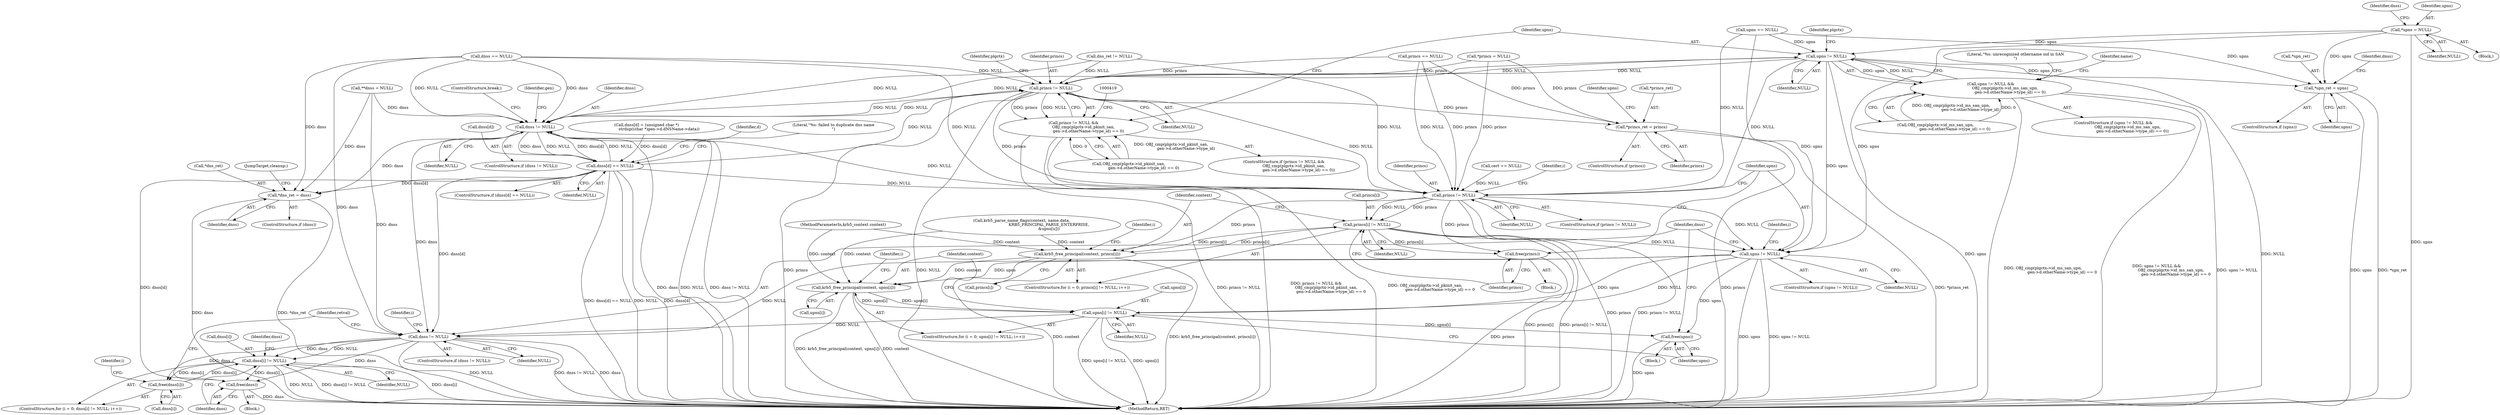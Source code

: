 digraph "0_krb5_50fe4074f188c2d4da0c421e96553acea8378db2@pointer" {
"1000139" [label="(Call,*upns = NULL)"];
"1000451" [label="(Call,upns != NULL)"];
"1000400" [label="(Call,princs != NULL)"];
"1000399" [label="(Call,princs != NULL &&\n                OBJ_cmp(plgctx->id_pkinit_san,\n                        gen->d.otherName->type_id) == 0)"];
"1000511" [label="(Call,dnss != NULL)"];
"1000560" [label="(Call,dnss[d] == NULL)"];
"1000604" [label="(Call,*dns_ret = dnss)"];
"1000613" [label="(Call,princs != NULL)"];
"1000621" [label="(Call,princs[i] != NULL)"];
"1000628" [label="(Call,krb5_free_principal(context, princs[i]))"];
"1000651" [label="(Call,krb5_free_principal(context, upns[i]))"];
"1000644" [label="(Call,upns[i] != NULL)"];
"1000656" [label="(Call,free(upns))"];
"1000659" [label="(Call,dnss != NULL)"];
"1000667" [label="(Call,dnss[i] != NULL)"];
"1000674" [label="(Call,free(dnss[i]))"];
"1000678" [label="(Call,free(dnss))"];
"1000633" [label="(Call,free(princs))"];
"1000636" [label="(Call,upns != NULL)"];
"1000592" [label="(Call,*princs_ret = princs)"];
"1000450" [label="(Call,upns != NULL &&\n                       OBJ_cmp(plgctx->id_ms_san_upn,\n                               gen->d.otherName->type_id) == 0)"];
"1000598" [label="(Call,*upn_ret = upns)"];
"1000561" [label="(Call,dnss[d])"];
"1000667" [label="(Call,dnss[i] != NULL)"];
"1000453" [label="(Identifier,NULL)"];
"1000681" [label="(Identifier,retval)"];
"1000401" [label="(Identifier,princs)"];
"1000402" [label="(Identifier,NULL)"];
"1000595" [label="(Identifier,princs)"];
"1000449" [label="(ControlStructure,if (upns != NULL &&\n                       OBJ_cmp(plgctx->id_ms_san_upn,\n                               gen->d.otherName->type_id) == 0))"];
"1000661" [label="(Identifier,NULL)"];
"1000590" [label="(ControlStructure,if (princs))"];
"1000451" [label="(Call,upns != NULL)"];
"1000622" [label="(Call,princs[i])"];
"1000628" [label="(Call,krb5_free_principal(context, princs[i]))"];
"1000635" [label="(ControlStructure,if (upns != NULL))"];
"1000675" [label="(Call,dnss[i])"];
"1000505" [label="(Literal,\"%s: unrecognized othername oid in SAN\n\")"];
"1000403" [label="(Call,OBJ_cmp(plgctx->id_pkinit_san,\n                        gen->d.otherName->type_id) == 0)"];
"1000330" [label="(Call,dnss == NULL)"];
"1000601" [label="(Identifier,upns)"];
"1000139" [label="(Call,*upns = NULL)"];
"1000608" [label="(JumpTarget,cleanup:)"];
"1000658" [label="(ControlStructure,if (dnss != NULL))"];
"1000104" [label="(MethodParameterIn,krb5_context context)"];
"1000614" [label="(Identifier,princs)"];
"1000615" [label="(Identifier,NULL)"];
"1000285" [label="(Call,princs == NULL)"];
"1000307" [label="(Call,upns == NULL)"];
"1000625" [label="(Identifier,NULL)"];
"1000605" [label="(Call,*dns_ret)"];
"1000650" [label="(Identifier,i)"];
"1000645" [label="(Call,upns[i])"];
"1000513" [label="(Identifier,NULL)"];
"1000454" [label="(Call,OBJ_cmp(plgctx->id_ms_san_upn,\n                               gen->d.otherName->type_id) == 0)"];
"1000634" [label="(Identifier,princs)"];
"1000630" [label="(Call,princs[i])"];
"1000144" [label="(Identifier,dnss)"];
"1000597" [label="(Identifier,upns)"];
"1000640" [label="(ControlStructure,for (i = 0; upns[i] != NULL; i++))"];
"1000603" [label="(Identifier,dnss)"];
"1000639" [label="(Block,)"];
"1000637" [label="(Identifier,upns)"];
"1000575" [label="(ControlStructure,break;)"];
"1000450" [label="(Call,upns != NULL &&\n                       OBJ_cmp(plgctx->id_ms_san_upn,\n                               gen->d.otherName->type_id) == 0)"];
"1000636" [label="(Call,upns != NULL)"];
"1000607" [label="(Identifier,dnss)"];
"1000633" [label="(Call,free(princs))"];
"1000617" [label="(ControlStructure,for (i = 0; princs[i] != NULL; i++))"];
"1000671" [label="(Identifier,NULL)"];
"1000642" [label="(Identifier,i)"];
"1000682" [label="(MethodReturn,RET)"];
"1000674" [label="(Call,free(dnss[i]))"];
"1000593" [label="(Call,*princs_ret)"];
"1000613" [label="(Call,princs != NULL)"];
"1000143" [label="(Call,**dnss = NULL)"];
"1000140" [label="(Identifier,upns)"];
"1000659" [label="(Call,dnss != NULL)"];
"1000559" [label="(ControlStructure,if (dnss[d] == NULL))"];
"1000644" [label="(Call,upns[i] != NULL)"];
"1000663" [label="(ControlStructure,for (i = 0; dnss[i] != NULL; i++))"];
"1000616" [label="(Block,)"];
"1000599" [label="(Call,*upn_ret)"];
"1000564" [label="(Identifier,NULL)"];
"1000141" [label="(Identifier,NULL)"];
"1000511" [label="(Call,dnss != NULL)"];
"1000520" [label="(Identifier,gen)"];
"1000629" [label="(Identifier,context)"];
"1000457" [label="(Identifier,plgctx)"];
"1000627" [label="(Identifier,i)"];
"1000406" [label="(Identifier,plgctx)"];
"1000510" [label="(ControlStructure,if (dnss != NULL))"];
"1000400" [label="(Call,princs != NULL)"];
"1000656" [label="(Call,free(upns))"];
"1000210" [label="(Call,cert == NULL)"];
"1000660" [label="(Identifier,dnss)"];
"1000673" [label="(Identifier,i)"];
"1000316" [label="(Call,dns_ret != NULL)"];
"1000399" [label="(Call,princs != NULL &&\n                OBJ_cmp(plgctx->id_pkinit_san,\n                        gen->d.otherName->type_id) == 0)"];
"1000619" [label="(Identifier,i)"];
"1000452" [label="(Identifier,upns)"];
"1000648" [label="(Identifier,NULL)"];
"1000471" [label="(Identifier,name)"];
"1000111" [label="(Block,)"];
"1000638" [label="(Identifier,NULL)"];
"1000652" [label="(Identifier,context)"];
"1000602" [label="(ControlStructure,if (dnss))"];
"1000604" [label="(Call,*dns_ret = dnss)"];
"1000560" [label="(Call,dnss[d] == NULL)"];
"1000657" [label="(Identifier,upns)"];
"1000512" [label="(Identifier,dnss)"];
"1000651" [label="(Call,krb5_free_principal(context, upns[i]))"];
"1000135" [label="(Call,*princs = NULL)"];
"1000480" [label="(Call,krb5_parse_name_flags(context, name.data,\n                                            KRB5_PRINCIPAL_PARSE_ENTERPRISE,\n                                            &upns[u]))"];
"1000668" [label="(Call,dnss[i])"];
"1000662" [label="(Block,)"];
"1000398" [label="(ControlStructure,if (princs != NULL &&\n                OBJ_cmp(plgctx->id_pkinit_san,\n                        gen->d.otherName->type_id) == 0))"];
"1000621" [label="(Call,princs[i] != NULL)"];
"1000679" [label="(Identifier,dnss)"];
"1000598" [label="(Call,*upn_ret = upns)"];
"1000676" [label="(Identifier,dnss)"];
"1000592" [label="(Call,*princs_ret = princs)"];
"1000596" [label="(ControlStructure,if (upns))"];
"1000665" [label="(Identifier,i)"];
"1000543" [label="(Call,dnss[d] = (unsigned char *)\n                    strdup((char *)gen->d.dNSName->data))"];
"1000612" [label="(ControlStructure,if (princs != NULL))"];
"1000678" [label="(Call,free(dnss))"];
"1000572" [label="(Identifier,d)"];
"1000567" [label="(Literal,\"%s: failed to duplicate dns name\n\")"];
"1000653" [label="(Call,upns[i])"];
"1000139" -> "1000111"  [label="AST: "];
"1000139" -> "1000141"  [label="CFG: "];
"1000140" -> "1000139"  [label="AST: "];
"1000141" -> "1000139"  [label="AST: "];
"1000144" -> "1000139"  [label="CFG: "];
"1000139" -> "1000682"  [label="DDG: upns"];
"1000139" -> "1000451"  [label="DDG: upns"];
"1000139" -> "1000598"  [label="DDG: upns"];
"1000139" -> "1000636"  [label="DDG: upns"];
"1000451" -> "1000450"  [label="AST: "];
"1000451" -> "1000453"  [label="CFG: "];
"1000452" -> "1000451"  [label="AST: "];
"1000453" -> "1000451"  [label="AST: "];
"1000457" -> "1000451"  [label="CFG: "];
"1000450" -> "1000451"  [label="CFG: "];
"1000451" -> "1000682"  [label="DDG: upns"];
"1000451" -> "1000682"  [label="DDG: NULL"];
"1000451" -> "1000400"  [label="DDG: NULL"];
"1000451" -> "1000450"  [label="DDG: upns"];
"1000451" -> "1000450"  [label="DDG: NULL"];
"1000307" -> "1000451"  [label="DDG: upns"];
"1000400" -> "1000451"  [label="DDG: NULL"];
"1000451" -> "1000511"  [label="DDG: NULL"];
"1000451" -> "1000598"  [label="DDG: upns"];
"1000451" -> "1000613"  [label="DDG: NULL"];
"1000451" -> "1000636"  [label="DDG: upns"];
"1000400" -> "1000399"  [label="AST: "];
"1000400" -> "1000402"  [label="CFG: "];
"1000401" -> "1000400"  [label="AST: "];
"1000402" -> "1000400"  [label="AST: "];
"1000406" -> "1000400"  [label="CFG: "];
"1000399" -> "1000400"  [label="CFG: "];
"1000400" -> "1000682"  [label="DDG: princs"];
"1000400" -> "1000682"  [label="DDG: NULL"];
"1000400" -> "1000399"  [label="DDG: princs"];
"1000400" -> "1000399"  [label="DDG: NULL"];
"1000285" -> "1000400"  [label="DDG: princs"];
"1000135" -> "1000400"  [label="DDG: princs"];
"1000330" -> "1000400"  [label="DDG: NULL"];
"1000511" -> "1000400"  [label="DDG: NULL"];
"1000316" -> "1000400"  [label="DDG: NULL"];
"1000560" -> "1000400"  [label="DDG: NULL"];
"1000400" -> "1000511"  [label="DDG: NULL"];
"1000400" -> "1000592"  [label="DDG: princs"];
"1000400" -> "1000613"  [label="DDG: princs"];
"1000400" -> "1000613"  [label="DDG: NULL"];
"1000399" -> "1000398"  [label="AST: "];
"1000399" -> "1000403"  [label="CFG: "];
"1000403" -> "1000399"  [label="AST: "];
"1000419" -> "1000399"  [label="CFG: "];
"1000452" -> "1000399"  [label="CFG: "];
"1000399" -> "1000682"  [label="DDG: OBJ_cmp(plgctx->id_pkinit_san,\n                        gen->d.otherName->type_id) == 0"];
"1000399" -> "1000682"  [label="DDG: princs != NULL"];
"1000399" -> "1000682"  [label="DDG: princs != NULL &&\n                OBJ_cmp(plgctx->id_pkinit_san,\n                        gen->d.otherName->type_id) == 0"];
"1000403" -> "1000399"  [label="DDG: OBJ_cmp(plgctx->id_pkinit_san,\n                        gen->d.otherName->type_id)"];
"1000403" -> "1000399"  [label="DDG: 0"];
"1000511" -> "1000510"  [label="AST: "];
"1000511" -> "1000513"  [label="CFG: "];
"1000512" -> "1000511"  [label="AST: "];
"1000513" -> "1000511"  [label="AST: "];
"1000520" -> "1000511"  [label="CFG: "];
"1000575" -> "1000511"  [label="CFG: "];
"1000511" -> "1000682"  [label="DDG: NULL"];
"1000511" -> "1000682"  [label="DDG: dnss != NULL"];
"1000511" -> "1000682"  [label="DDG: dnss"];
"1000330" -> "1000511"  [label="DDG: dnss"];
"1000330" -> "1000511"  [label="DDG: NULL"];
"1000143" -> "1000511"  [label="DDG: dnss"];
"1000560" -> "1000511"  [label="DDG: dnss[d]"];
"1000560" -> "1000511"  [label="DDG: NULL"];
"1000316" -> "1000511"  [label="DDG: NULL"];
"1000511" -> "1000560"  [label="DDG: dnss"];
"1000511" -> "1000560"  [label="DDG: NULL"];
"1000511" -> "1000604"  [label="DDG: dnss"];
"1000511" -> "1000613"  [label="DDG: NULL"];
"1000511" -> "1000659"  [label="DDG: dnss"];
"1000560" -> "1000559"  [label="AST: "];
"1000560" -> "1000564"  [label="CFG: "];
"1000561" -> "1000560"  [label="AST: "];
"1000564" -> "1000560"  [label="AST: "];
"1000567" -> "1000560"  [label="CFG: "];
"1000572" -> "1000560"  [label="CFG: "];
"1000560" -> "1000682"  [label="DDG: dnss[d] == NULL"];
"1000560" -> "1000682"  [label="DDG: NULL"];
"1000560" -> "1000682"  [label="DDG: dnss[d]"];
"1000543" -> "1000560"  [label="DDG: dnss[d]"];
"1000560" -> "1000604"  [label="DDG: dnss[d]"];
"1000560" -> "1000613"  [label="DDG: NULL"];
"1000560" -> "1000659"  [label="DDG: dnss[d]"];
"1000560" -> "1000678"  [label="DDG: dnss[d]"];
"1000604" -> "1000602"  [label="AST: "];
"1000604" -> "1000607"  [label="CFG: "];
"1000605" -> "1000604"  [label="AST: "];
"1000607" -> "1000604"  [label="AST: "];
"1000608" -> "1000604"  [label="CFG: "];
"1000604" -> "1000682"  [label="DDG: dnss"];
"1000604" -> "1000682"  [label="DDG: *dns_ret"];
"1000330" -> "1000604"  [label="DDG: dnss"];
"1000143" -> "1000604"  [label="DDG: dnss"];
"1000613" -> "1000612"  [label="AST: "];
"1000613" -> "1000615"  [label="CFG: "];
"1000614" -> "1000613"  [label="AST: "];
"1000615" -> "1000613"  [label="AST: "];
"1000619" -> "1000613"  [label="CFG: "];
"1000637" -> "1000613"  [label="CFG: "];
"1000613" -> "1000682"  [label="DDG: princs"];
"1000613" -> "1000682"  [label="DDG: princs != NULL"];
"1000285" -> "1000613"  [label="DDG: princs"];
"1000285" -> "1000613"  [label="DDG: NULL"];
"1000135" -> "1000613"  [label="DDG: princs"];
"1000307" -> "1000613"  [label="DDG: NULL"];
"1000330" -> "1000613"  [label="DDG: NULL"];
"1000210" -> "1000613"  [label="DDG: NULL"];
"1000316" -> "1000613"  [label="DDG: NULL"];
"1000613" -> "1000621"  [label="DDG: princs"];
"1000613" -> "1000621"  [label="DDG: NULL"];
"1000613" -> "1000628"  [label="DDG: princs"];
"1000613" -> "1000633"  [label="DDG: princs"];
"1000613" -> "1000636"  [label="DDG: NULL"];
"1000621" -> "1000617"  [label="AST: "];
"1000621" -> "1000625"  [label="CFG: "];
"1000622" -> "1000621"  [label="AST: "];
"1000625" -> "1000621"  [label="AST: "];
"1000629" -> "1000621"  [label="CFG: "];
"1000634" -> "1000621"  [label="CFG: "];
"1000621" -> "1000682"  [label="DDG: princs[i]"];
"1000621" -> "1000682"  [label="DDG: princs[i] != NULL"];
"1000628" -> "1000621"  [label="DDG: princs[i]"];
"1000621" -> "1000628"  [label="DDG: princs[i]"];
"1000621" -> "1000633"  [label="DDG: princs[i]"];
"1000621" -> "1000636"  [label="DDG: NULL"];
"1000628" -> "1000617"  [label="AST: "];
"1000628" -> "1000630"  [label="CFG: "];
"1000629" -> "1000628"  [label="AST: "];
"1000630" -> "1000628"  [label="AST: "];
"1000627" -> "1000628"  [label="CFG: "];
"1000628" -> "1000682"  [label="DDG: context"];
"1000628" -> "1000682"  [label="DDG: krb5_free_principal(context, princs[i])"];
"1000480" -> "1000628"  [label="DDG: context"];
"1000104" -> "1000628"  [label="DDG: context"];
"1000628" -> "1000651"  [label="DDG: context"];
"1000651" -> "1000640"  [label="AST: "];
"1000651" -> "1000653"  [label="CFG: "];
"1000652" -> "1000651"  [label="AST: "];
"1000653" -> "1000651"  [label="AST: "];
"1000650" -> "1000651"  [label="CFG: "];
"1000651" -> "1000682"  [label="DDG: krb5_free_principal(context, upns[i])"];
"1000651" -> "1000682"  [label="DDG: context"];
"1000651" -> "1000644"  [label="DDG: upns[i]"];
"1000480" -> "1000651"  [label="DDG: context"];
"1000104" -> "1000651"  [label="DDG: context"];
"1000636" -> "1000651"  [label="DDG: upns"];
"1000644" -> "1000651"  [label="DDG: upns[i]"];
"1000644" -> "1000640"  [label="AST: "];
"1000644" -> "1000648"  [label="CFG: "];
"1000645" -> "1000644"  [label="AST: "];
"1000648" -> "1000644"  [label="AST: "];
"1000652" -> "1000644"  [label="CFG: "];
"1000657" -> "1000644"  [label="CFG: "];
"1000644" -> "1000682"  [label="DDG: upns[i] != NULL"];
"1000644" -> "1000682"  [label="DDG: upns[i]"];
"1000636" -> "1000644"  [label="DDG: upns"];
"1000636" -> "1000644"  [label="DDG: NULL"];
"1000644" -> "1000656"  [label="DDG: upns[i]"];
"1000644" -> "1000659"  [label="DDG: NULL"];
"1000656" -> "1000639"  [label="AST: "];
"1000656" -> "1000657"  [label="CFG: "];
"1000657" -> "1000656"  [label="AST: "];
"1000660" -> "1000656"  [label="CFG: "];
"1000656" -> "1000682"  [label="DDG: upns"];
"1000636" -> "1000656"  [label="DDG: upns"];
"1000659" -> "1000658"  [label="AST: "];
"1000659" -> "1000661"  [label="CFG: "];
"1000660" -> "1000659"  [label="AST: "];
"1000661" -> "1000659"  [label="AST: "];
"1000665" -> "1000659"  [label="CFG: "];
"1000681" -> "1000659"  [label="CFG: "];
"1000659" -> "1000682"  [label="DDG: dnss"];
"1000659" -> "1000682"  [label="DDG: NULL"];
"1000659" -> "1000682"  [label="DDG: dnss != NULL"];
"1000330" -> "1000659"  [label="DDG: dnss"];
"1000143" -> "1000659"  [label="DDG: dnss"];
"1000636" -> "1000659"  [label="DDG: NULL"];
"1000659" -> "1000667"  [label="DDG: dnss"];
"1000659" -> "1000667"  [label="DDG: NULL"];
"1000659" -> "1000674"  [label="DDG: dnss"];
"1000659" -> "1000678"  [label="DDG: dnss"];
"1000667" -> "1000663"  [label="AST: "];
"1000667" -> "1000671"  [label="CFG: "];
"1000668" -> "1000667"  [label="AST: "];
"1000671" -> "1000667"  [label="AST: "];
"1000676" -> "1000667"  [label="CFG: "];
"1000679" -> "1000667"  [label="CFG: "];
"1000667" -> "1000682"  [label="DDG: dnss[i]"];
"1000667" -> "1000682"  [label="DDG: NULL"];
"1000667" -> "1000682"  [label="DDG: dnss[i] != NULL"];
"1000674" -> "1000667"  [label="DDG: dnss[i]"];
"1000667" -> "1000674"  [label="DDG: dnss[i]"];
"1000667" -> "1000678"  [label="DDG: dnss[i]"];
"1000674" -> "1000663"  [label="AST: "];
"1000674" -> "1000675"  [label="CFG: "];
"1000675" -> "1000674"  [label="AST: "];
"1000673" -> "1000674"  [label="CFG: "];
"1000678" -> "1000662"  [label="AST: "];
"1000678" -> "1000679"  [label="CFG: "];
"1000679" -> "1000678"  [label="AST: "];
"1000681" -> "1000678"  [label="CFG: "];
"1000678" -> "1000682"  [label="DDG: dnss"];
"1000633" -> "1000616"  [label="AST: "];
"1000633" -> "1000634"  [label="CFG: "];
"1000634" -> "1000633"  [label="AST: "];
"1000637" -> "1000633"  [label="CFG: "];
"1000633" -> "1000682"  [label="DDG: princs"];
"1000636" -> "1000635"  [label="AST: "];
"1000636" -> "1000638"  [label="CFG: "];
"1000637" -> "1000636"  [label="AST: "];
"1000638" -> "1000636"  [label="AST: "];
"1000642" -> "1000636"  [label="CFG: "];
"1000660" -> "1000636"  [label="CFG: "];
"1000636" -> "1000682"  [label="DDG: upns"];
"1000636" -> "1000682"  [label="DDG: upns != NULL"];
"1000307" -> "1000636"  [label="DDG: upns"];
"1000592" -> "1000590"  [label="AST: "];
"1000592" -> "1000595"  [label="CFG: "];
"1000593" -> "1000592"  [label="AST: "];
"1000595" -> "1000592"  [label="AST: "];
"1000597" -> "1000592"  [label="CFG: "];
"1000592" -> "1000682"  [label="DDG: princs"];
"1000592" -> "1000682"  [label="DDG: *princs_ret"];
"1000285" -> "1000592"  [label="DDG: princs"];
"1000135" -> "1000592"  [label="DDG: princs"];
"1000450" -> "1000449"  [label="AST: "];
"1000450" -> "1000454"  [label="CFG: "];
"1000454" -> "1000450"  [label="AST: "];
"1000471" -> "1000450"  [label="CFG: "];
"1000505" -> "1000450"  [label="CFG: "];
"1000450" -> "1000682"  [label="DDG: upns != NULL &&\n                       OBJ_cmp(plgctx->id_ms_san_upn,\n                               gen->d.otherName->type_id) == 0"];
"1000450" -> "1000682"  [label="DDG: upns != NULL"];
"1000450" -> "1000682"  [label="DDG: OBJ_cmp(plgctx->id_ms_san_upn,\n                               gen->d.otherName->type_id) == 0"];
"1000454" -> "1000450"  [label="DDG: OBJ_cmp(plgctx->id_ms_san_upn,\n                               gen->d.otherName->type_id)"];
"1000454" -> "1000450"  [label="DDG: 0"];
"1000598" -> "1000596"  [label="AST: "];
"1000598" -> "1000601"  [label="CFG: "];
"1000599" -> "1000598"  [label="AST: "];
"1000601" -> "1000598"  [label="AST: "];
"1000603" -> "1000598"  [label="CFG: "];
"1000598" -> "1000682"  [label="DDG: *upn_ret"];
"1000598" -> "1000682"  [label="DDG: upns"];
"1000307" -> "1000598"  [label="DDG: upns"];
}
